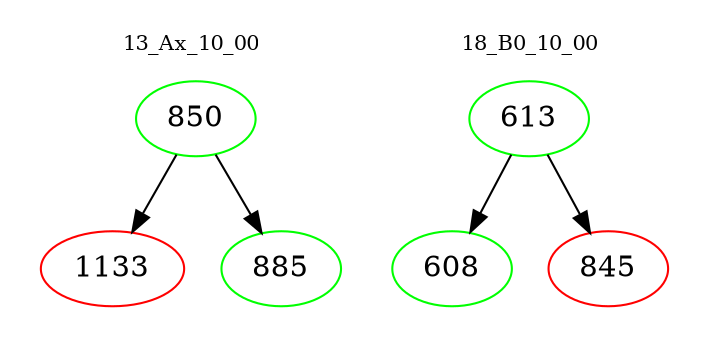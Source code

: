 digraph{
subgraph cluster_0 {
color = white
label = "13_Ax_10_00";
fontsize=10;
T0_850 [label="850", color="green"]
T0_850 -> T0_1133 [color="black"]
T0_1133 [label="1133", color="red"]
T0_850 -> T0_885 [color="black"]
T0_885 [label="885", color="green"]
}
subgraph cluster_1 {
color = white
label = "18_B0_10_00";
fontsize=10;
T1_613 [label="613", color="green"]
T1_613 -> T1_608 [color="black"]
T1_608 [label="608", color="green"]
T1_613 -> T1_845 [color="black"]
T1_845 [label="845", color="red"]
}
}

